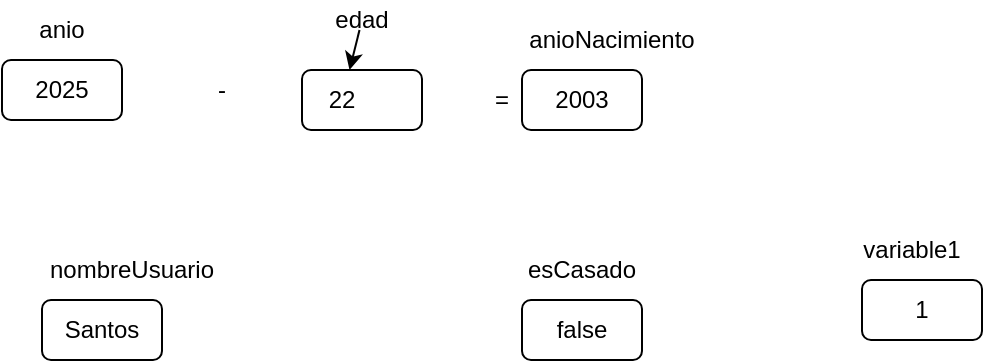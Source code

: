 <mxfile>
    <diagram id="3swzwNC9xGI9df-C4_yQ" name="Page-1">
        <mxGraphModel dx="540" dy="301" grid="1" gridSize="10" guides="1" tooltips="1" connect="1" arrows="1" fold="1" page="1" pageScale="1" pageWidth="850" pageHeight="1100" math="0" shadow="0">
            <root>
                <mxCell id="0"/>
                <mxCell id="1" parent="0"/>
                <mxCell id="2" value="" style="rounded=1;whiteSpace=wrap;html=1;" parent="1" vertex="1">
                    <mxGeometry x="160" y="95" width="60" height="30" as="geometry"/>
                </mxCell>
                <mxCell id="3" value="2003" style="rounded=1;whiteSpace=wrap;html=1;" parent="1" vertex="1">
                    <mxGeometry x="270" y="95" width="60" height="30" as="geometry"/>
                </mxCell>
                <mxCell id="4" value="" style="rounded=1;whiteSpace=wrap;html=1;" parent="1" vertex="1">
                    <mxGeometry x="10" y="90" width="60" height="30" as="geometry"/>
                </mxCell>
                <mxCell id="14" value="" style="edgeStyle=none;html=1;" edge="1" parent="1" source="5" target="6">
                    <mxGeometry relative="1" as="geometry"/>
                </mxCell>
                <mxCell id="5" value="edad" style="text;html=1;align=center;verticalAlign=middle;whiteSpace=wrap;rounded=0;" vertex="1" parent="1">
                    <mxGeometry x="160" y="65" width="60" height="10" as="geometry"/>
                </mxCell>
                <mxCell id="6" value="22" style="text;html=1;align=center;verticalAlign=middle;whiteSpace=wrap;rounded=0;" vertex="1" parent="1">
                    <mxGeometry x="150" y="95" width="60" height="30" as="geometry"/>
                </mxCell>
                <mxCell id="7" value="-" style="text;html=1;align=center;verticalAlign=middle;whiteSpace=wrap;rounded=0;" vertex="1" parent="1">
                    <mxGeometry x="90" y="90" width="60" height="30" as="geometry"/>
                </mxCell>
                <mxCell id="8" value="anio" style="text;html=1;align=center;verticalAlign=middle;whiteSpace=wrap;rounded=0;" vertex="1" parent="1">
                    <mxGeometry x="10" y="60" width="60" height="30" as="geometry"/>
                </mxCell>
                <mxCell id="9" value="2025" style="text;html=1;align=center;verticalAlign=middle;whiteSpace=wrap;rounded=0;" vertex="1" parent="1">
                    <mxGeometry x="10" y="90" width="60" height="30" as="geometry"/>
                </mxCell>
                <mxCell id="10" value="anioNacimiento" style="text;html=1;align=center;verticalAlign=middle;whiteSpace=wrap;rounded=0;" vertex="1" parent="1">
                    <mxGeometry x="270" y="65" width="90" height="30" as="geometry"/>
                </mxCell>
                <mxCell id="11" value="=" style="text;html=1;align=center;verticalAlign=middle;whiteSpace=wrap;rounded=0;" vertex="1" parent="1">
                    <mxGeometry x="230" y="95" width="60" height="30" as="geometry"/>
                </mxCell>
                <mxCell id="12" value="nombreUsuario" style="text;html=1;align=center;verticalAlign=middle;whiteSpace=wrap;rounded=0;" vertex="1" parent="1">
                    <mxGeometry x="30" y="180" width="90" height="30" as="geometry"/>
                </mxCell>
                <mxCell id="13" value="Santos" style="rounded=1;whiteSpace=wrap;html=1;" vertex="1" parent="1">
                    <mxGeometry x="30" y="210" width="60" height="30" as="geometry"/>
                </mxCell>
                <mxCell id="15" value="esCasado" style="text;html=1;align=center;verticalAlign=middle;whiteSpace=wrap;rounded=0;" vertex="1" parent="1">
                    <mxGeometry x="255" y="180" width="90" height="30" as="geometry"/>
                </mxCell>
                <mxCell id="16" value="false" style="rounded=1;whiteSpace=wrap;html=1;" vertex="1" parent="1">
                    <mxGeometry x="270" y="210" width="60" height="30" as="geometry"/>
                </mxCell>
                <mxCell id="17" value="variable1" style="text;html=1;align=center;verticalAlign=middle;whiteSpace=wrap;rounded=0;" vertex="1" parent="1">
                    <mxGeometry x="420" y="170" width="90" height="30" as="geometry"/>
                </mxCell>
                <mxCell id="18" value="1" style="rounded=1;whiteSpace=wrap;html=1;" vertex="1" parent="1">
                    <mxGeometry x="440" y="200" width="60" height="30" as="geometry"/>
                </mxCell>
            </root>
        </mxGraphModel>
    </diagram>
</mxfile>